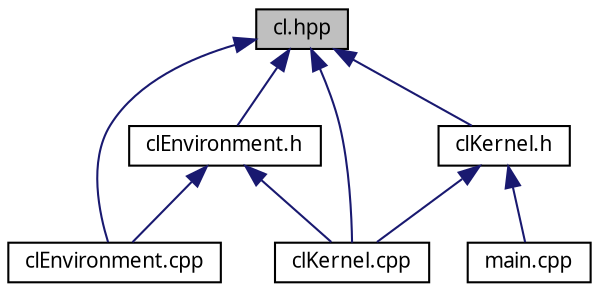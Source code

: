 digraph G
{
  edge [fontname="FreeSans.ttf",fontsize="10",labelfontname="FreeSans.ttf",labelfontsize="10"];
  node [fontname="FreeSans.ttf",fontsize="10",shape=record];
  Node1 [label="cl.hpp",height=0.2,width=0.4,color="black", fillcolor="grey75", style="filled" fontcolor="black"];
  Node1 -> Node2 [dir=back,color="midnightblue",fontsize="10",style="solid",fontname="FreeSans.ttf"];
  Node2 [label="clEnvironment.h",height=0.2,width=0.4,color="black", fillcolor="white", style="filled",URL="$cl_environment_8h_source.html"];
  Node2 -> Node3 [dir=back,color="midnightblue",fontsize="10",style="solid",fontname="FreeSans.ttf"];
  Node3 [label="clEnvironment.cpp",height=0.2,width=0.4,color="black", fillcolor="white", style="filled",URL="$cl_environment_8cpp_source.html"];
  Node2 -> Node4 [dir=back,color="midnightblue",fontsize="10",style="solid",fontname="FreeSans.ttf"];
  Node4 [label="clKernel.cpp",height=0.2,width=0.4,color="black", fillcolor="white", style="filled",URL="$cl_kernel_8cpp_source.html"];
  Node1 -> Node3 [dir=back,color="midnightblue",fontsize="10",style="solid",fontname="FreeSans.ttf"];
  Node1 -> Node5 [dir=back,color="midnightblue",fontsize="10",style="solid",fontname="FreeSans.ttf"];
  Node5 [label="clKernel.h",height=0.2,width=0.4,color="black", fillcolor="white", style="filled",URL="$cl_kernel_8h_source.html"];
  Node5 -> Node4 [dir=back,color="midnightblue",fontsize="10",style="solid",fontname="FreeSans.ttf"];
  Node5 -> Node6 [dir=back,color="midnightblue",fontsize="10",style="solid",fontname="FreeSans.ttf"];
  Node6 [label="main.cpp",height=0.2,width=0.4,color="black", fillcolor="white", style="filled",URL="$main_8cpp_source.html"];
  Node1 -> Node4 [dir=back,color="midnightblue",fontsize="10",style="solid",fontname="FreeSans.ttf"];
}
